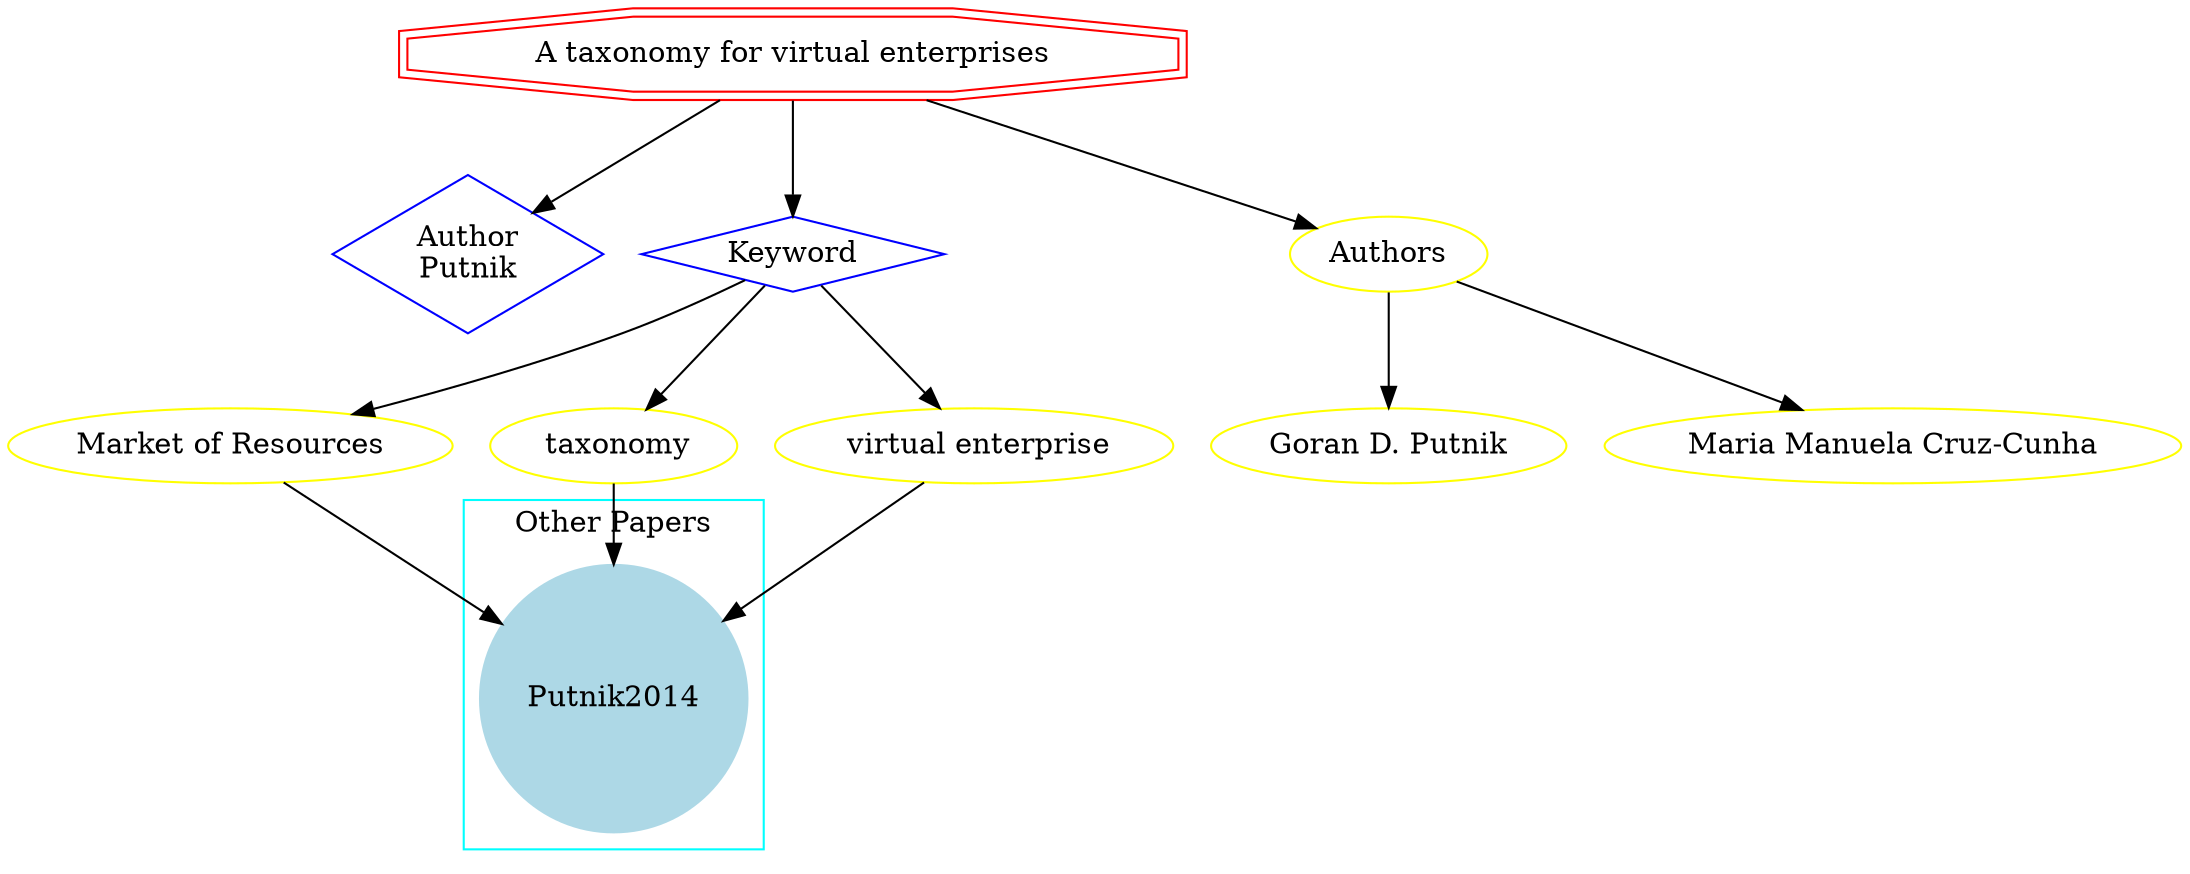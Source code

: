 strict digraph mind_map96 {
	node [color=red shape=doubleoctagon]
	"A taxonomy for virtual enterprises"
	node [color=blue shape=diamond]
	"Author
Putnik"
	Keyword
	"A taxonomy for virtual enterprises" -> "Author
Putnik"
	"A taxonomy for virtual enterprises" -> Keyword
	node [color=yellow shape=ellipse]
	"Market of Resources"
	Keyword -> "Market of Resources"
	" taxonomy"
	Keyword -> " taxonomy"
	" virtual enterprise"
	Keyword -> " virtual enterprise"
	subgraph cluster_0 {
		node [style=filled]
		node [color=lightblue shape=circle]
		label="Other Papers"
		color=cyan
		Putnik2014
	}
	"Market of Resources" -> Putnik2014
	" taxonomy" -> Putnik2014
	" virtual enterprise" -> Putnik2014
	"A taxonomy for virtual enterprises" -> Authors
	Authors -> "Goran D. Putnik"
	Authors -> "Maria Manuela Cruz-Cunha"
}
